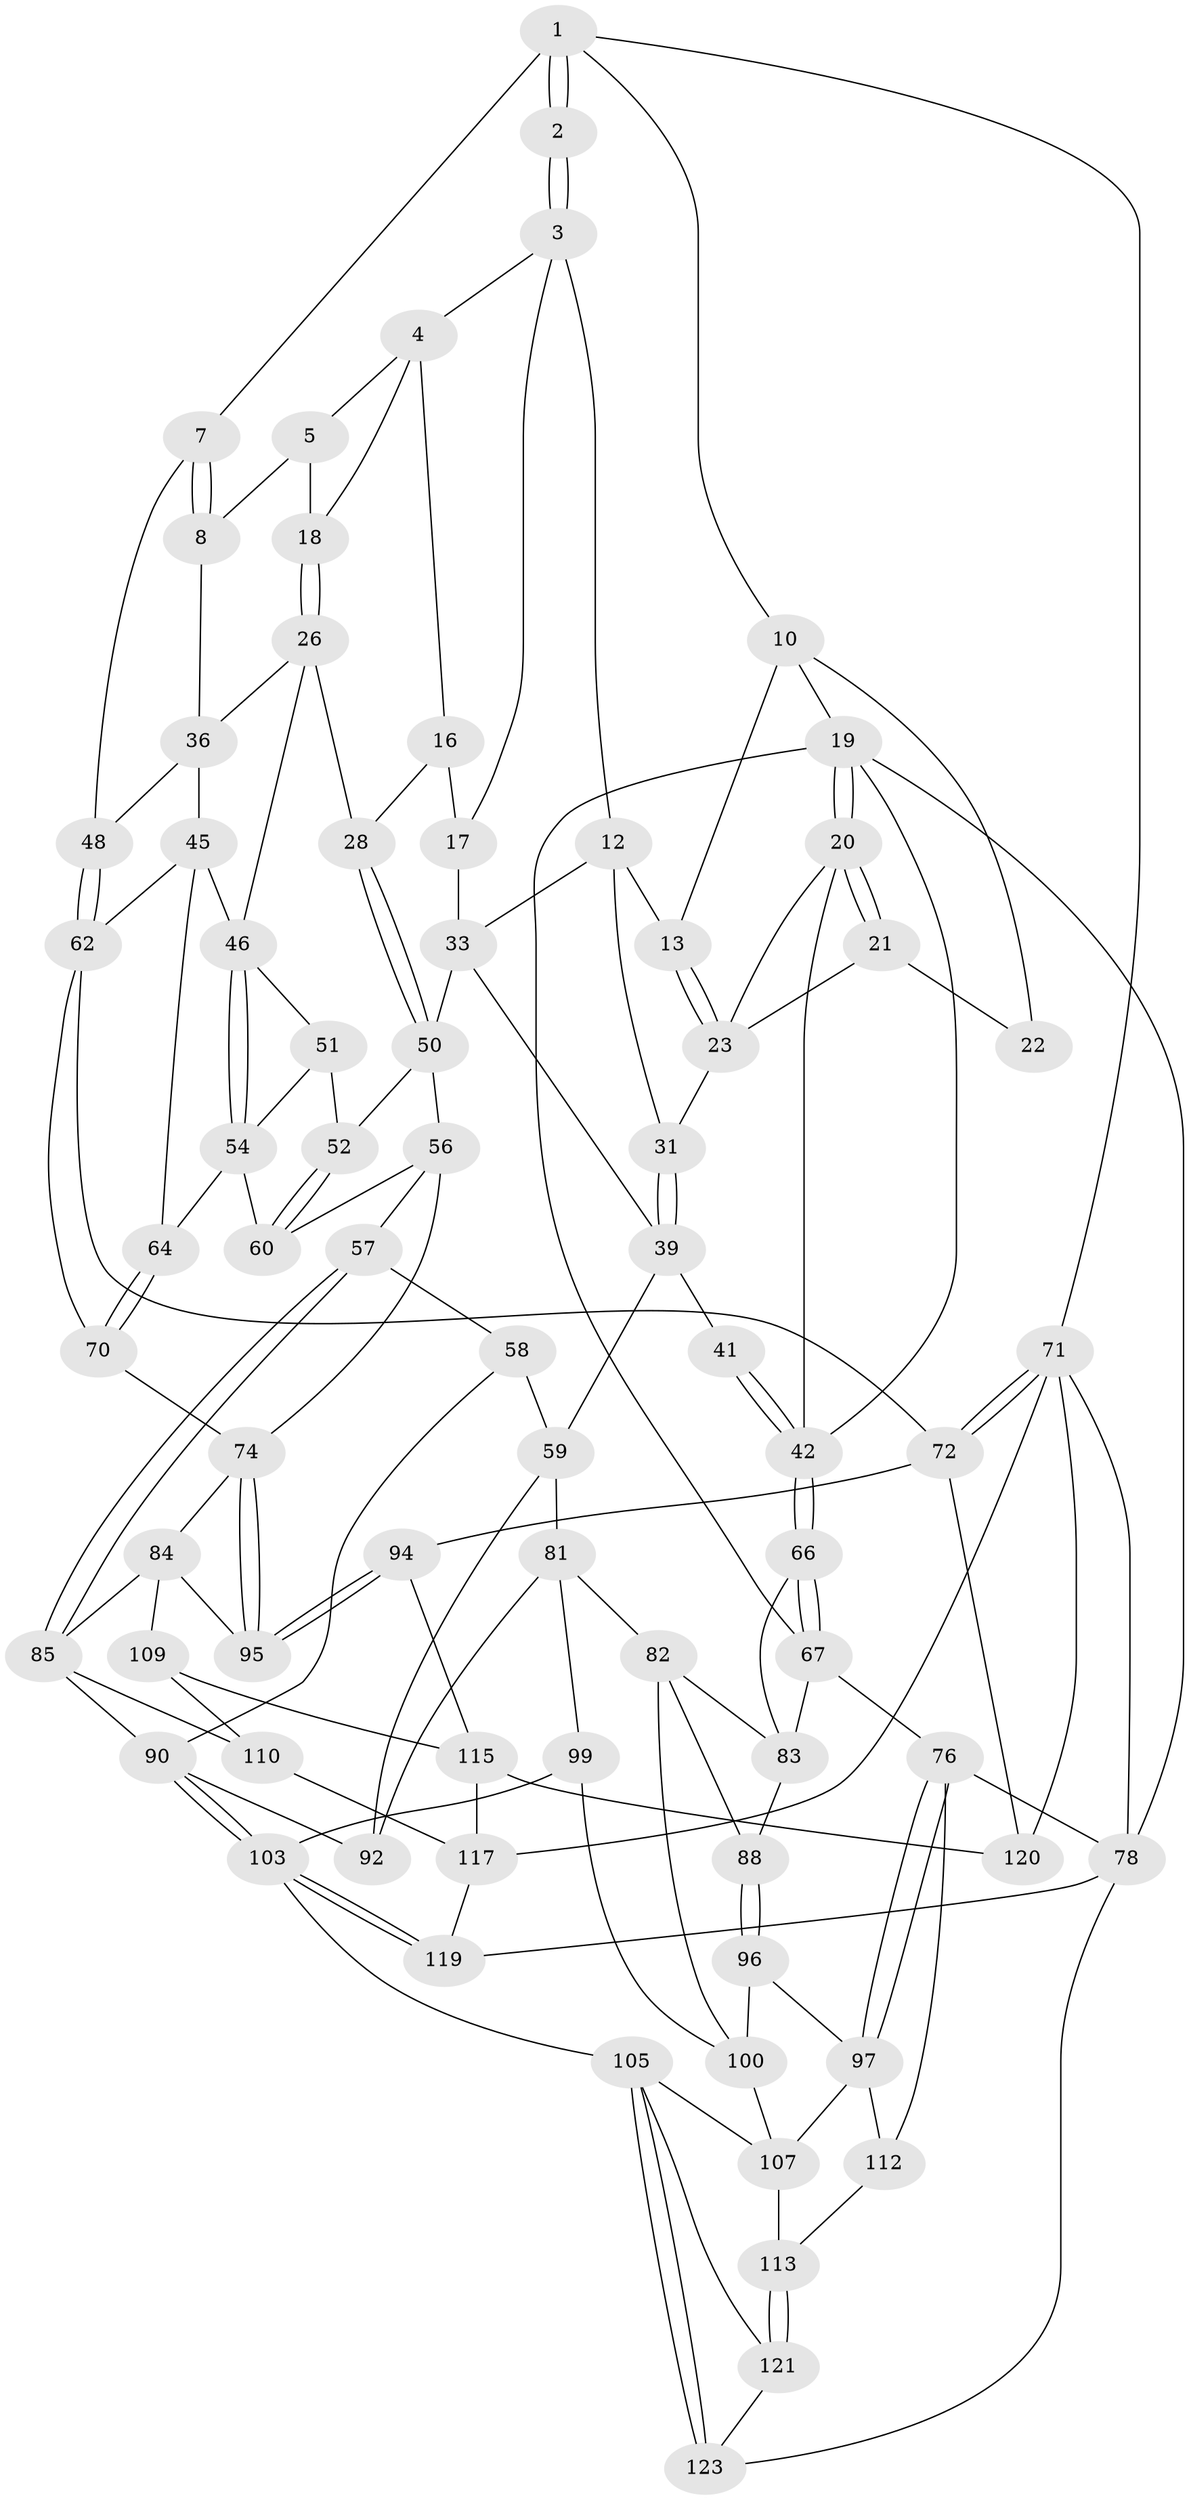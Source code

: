 // Generated by graph-tools (version 1.1) at 2025/52/02/27/25 19:52:44]
// undirected, 75 vertices, 158 edges
graph export_dot {
graph [start="1"]
  node [color=gray90,style=filled];
  1 [pos="+0.7559629306260084+0",super="+6"];
  2 [pos="+0.4829935243288387+0"];
  3 [pos="+0.5036898612750036+0",super="+11"];
  4 [pos="+0.652544995038107+0.06729254677108339",super="+15"];
  5 [pos="+0.749954891355391+0.027533316971282928",super="+9"];
  7 [pos="+1+0",super="+38"];
  8 [pos="+0.8573283998503686+0.1267870816362842",super="+35"];
  10 [pos="+0.24749548258344636+0",super="+14"];
  12 [pos="+0.4258704471139029+0.14961815564373396",super="+30"];
  13 [pos="+0.3309673046850986+0.10987072203252746"];
  16 [pos="+0.6260201563575951+0.17167680906297206",super="+29"];
  17 [pos="+0.48527827238513865+0.1366391680596891",super="+32"];
  18 [pos="+0.8197418247970101+0.1604266241383974"];
  19 [pos="+0+0.12016158025166308",super="+49"];
  20 [pos="+0+0.12619056598287678",super="+37"];
  21 [pos="+0.0039047289512678424+0.09206040647185988",super="+25"];
  22 [pos="+0.20158668023229373+0.0035609327146257103"];
  23 [pos="+0.2510781533837856+0.23771214309476404",super="+24"];
  26 [pos="+0.8040563814814616+0.21898150554424992",super="+27"];
  28 [pos="+0.678595429847954+0.29997979120536705"];
  31 [pos="+0.2532491452205515+0.23881830871321458"];
  33 [pos="+0.48145049662735123+0.3588088845746844",super="+34"];
  36 [pos="+0.865183256928617+0.28047702603447294",super="+44"];
  39 [pos="+0.3585947433141339+0.4599369927491617",super="+40"];
  41 [pos="+0.2851294091366606+0.48707159866817606"];
  42 [pos="+0.09366724611892101+0.3846522471896595",super="+43"];
  45 [pos="+0.8713404803469519+0.4163984961843005",super="+63"];
  46 [pos="+0.8382959054729885+0.43095542025315947",super="+47"];
  48 [pos="+1+0.2853550118423607"];
  50 [pos="+0.6048851052630931+0.369153100037046",super="+53"];
  51 [pos="+0.7249496936477865+0.43444798218589886"];
  52 [pos="+0.664472789721789+0.45992715985773597"];
  54 [pos="+0.7941042156682938+0.5358622198907981",super="+55"];
  56 [pos="+0.5604917145772854+0.5509214363110675",super="+61"];
  57 [pos="+0.4646819708473311+0.5446513705839248"];
  58 [pos="+0.3572584609774958+0.5152336377481953"];
  59 [pos="+0.35168291748924363+0.5112055824928992",super="+80"];
  60 [pos="+0.7272187639615012+0.5502453093901172"];
  62 [pos="+1+0.4984426964828692",super="+69"];
  64 [pos="+0.9137649014993658+0.5143756934158106",super="+65"];
  66 [pos="+0.05655774066160743+0.5885295553794279",super="+79"];
  67 [pos="+0.05254264729256603+0.5955687008254442",super="+68"];
  70 [pos="+0.8747339928478146+0.6161601909237578",super="+73"];
  71 [pos="+1+1",super="+125"];
  72 [pos="+1+0.7751824610857214",super="+93"];
  74 [pos="+0.7499071955889389+0.7215903989533983",super="+75"];
  76 [pos="+0+0.8244153484666196",super="+77"];
  78 [pos="+0+1",super="+124"];
  81 [pos="+0.2786230668473986+0.6448160079767337",super="+98"];
  82 [pos="+0.2174487347768288+0.650973237897212",super="+87"];
  83 [pos="+0.14869128794482553+0.6253763289376184",super="+86"];
  84 [pos="+0.5750768190317627+0.7304010731781091",super="+102"];
  85 [pos="+0.5418034881048707+0.7608197522763708",super="+89"];
  88 [pos="+0.10201623984766792+0.7013845852795457"];
  90 [pos="+0.4805117754292646+0.8132810852085858",super="+91"];
  92 [pos="+0.4001626480232612+0.771369433551411"];
  94 [pos="+0.7970221749124817+0.8072623756060656"];
  95 [pos="+0.7836087063488333+0.8012423235208435"];
  96 [pos="+0.05792881899411785+0.7484107592752487"];
  97 [pos="+0+0.7917937352882783",super="+111"];
  99 [pos="+0.23028615333033536+0.7846344656822655"];
  100 [pos="+0.19682357108162019+0.7837996559954301",super="+101"];
  103 [pos="+0.43275267856370964+0.9307999788091832",super="+104"];
  105 [pos="+0.250346118520836+0.9092866336311332",super="+106"];
  107 [pos="+0.13276539926908715+0.8844615516063139",super="+108"];
  109 [pos="+0.683504866866712+0.8636291227172593"];
  110 [pos="+0.6306248163387068+0.8506972928994867"];
  112 [pos="+0.07189332983241262+0.9230286048657499"];
  113 [pos="+0.12166356147451056+0.9040867981759773",super="+114"];
  115 [pos="+0.7998082121002676+0.901279834985968",super="+116"];
  117 [pos="+0.6324059133378979+1",super="+118"];
  119 [pos="+0.48323952291727346+1"];
  120 [pos="+0.8309106553053481+0.9680388629666322"];
  121 [pos="+0.16866164842109355+0.9676023221643227",super="+122"];
  123 [pos="+0.17725068696468013+1"];
  1 -- 2;
  1 -- 2;
  1 -- 10;
  1 -- 7;
  1 -- 71;
  2 -- 3;
  2 -- 3;
  3 -- 4;
  3 -- 17;
  3 -- 12;
  4 -- 5;
  4 -- 16;
  4 -- 18;
  5 -- 8;
  5 -- 18;
  7 -- 8 [weight=2];
  7 -- 8;
  7 -- 48;
  8 -- 36;
  10 -- 19;
  10 -- 13;
  10 -- 22;
  12 -- 13;
  12 -- 31;
  12 -- 33;
  13 -- 23;
  13 -- 23;
  16 -- 17 [weight=2];
  16 -- 28;
  17 -- 33;
  18 -- 26;
  18 -- 26;
  19 -- 20;
  19 -- 20;
  19 -- 78;
  19 -- 42;
  19 -- 67;
  20 -- 21;
  20 -- 21;
  20 -- 42;
  20 -- 23;
  21 -- 22 [weight=2];
  21 -- 23;
  23 -- 31;
  26 -- 36;
  26 -- 28;
  26 -- 46;
  28 -- 50;
  28 -- 50;
  31 -- 39;
  31 -- 39;
  33 -- 50;
  33 -- 39;
  36 -- 48;
  36 -- 45;
  39 -- 41;
  39 -- 59;
  41 -- 42;
  41 -- 42;
  42 -- 66;
  42 -- 66;
  45 -- 46;
  45 -- 64;
  45 -- 62;
  46 -- 54;
  46 -- 54;
  46 -- 51;
  48 -- 62;
  48 -- 62;
  50 -- 56;
  50 -- 52;
  51 -- 52;
  51 -- 54;
  52 -- 60;
  52 -- 60;
  54 -- 60;
  54 -- 64;
  56 -- 57;
  56 -- 74;
  56 -- 60;
  57 -- 58;
  57 -- 85;
  57 -- 85;
  58 -- 59;
  58 -- 90;
  59 -- 81;
  59 -- 92;
  62 -- 72;
  62 -- 70;
  64 -- 70 [weight=2];
  64 -- 70;
  66 -- 67;
  66 -- 67;
  66 -- 83;
  67 -- 76;
  67 -- 83;
  70 -- 74;
  71 -- 72;
  71 -- 72;
  71 -- 78;
  71 -- 120;
  71 -- 117;
  72 -- 120;
  72 -- 94;
  74 -- 95;
  74 -- 95;
  74 -- 84;
  76 -- 97;
  76 -- 97;
  76 -- 112;
  76 -- 78;
  78 -- 123;
  78 -- 119;
  81 -- 82;
  81 -- 99;
  81 -- 92;
  82 -- 83;
  82 -- 88;
  82 -- 100;
  83 -- 88;
  84 -- 85;
  84 -- 109;
  84 -- 95;
  85 -- 90;
  85 -- 110;
  88 -- 96;
  88 -- 96;
  90 -- 103;
  90 -- 103;
  90 -- 92;
  94 -- 95;
  94 -- 95;
  94 -- 115;
  96 -- 97;
  96 -- 100;
  97 -- 112;
  97 -- 107;
  99 -- 100;
  99 -- 103;
  100 -- 107;
  103 -- 119;
  103 -- 119;
  103 -- 105;
  105 -- 123;
  105 -- 123;
  105 -- 107;
  105 -- 121;
  107 -- 113;
  109 -- 110;
  109 -- 115;
  110 -- 117;
  112 -- 113;
  113 -- 121 [weight=2];
  113 -- 121;
  115 -- 120;
  115 -- 117;
  117 -- 119;
  121 -- 123;
}
